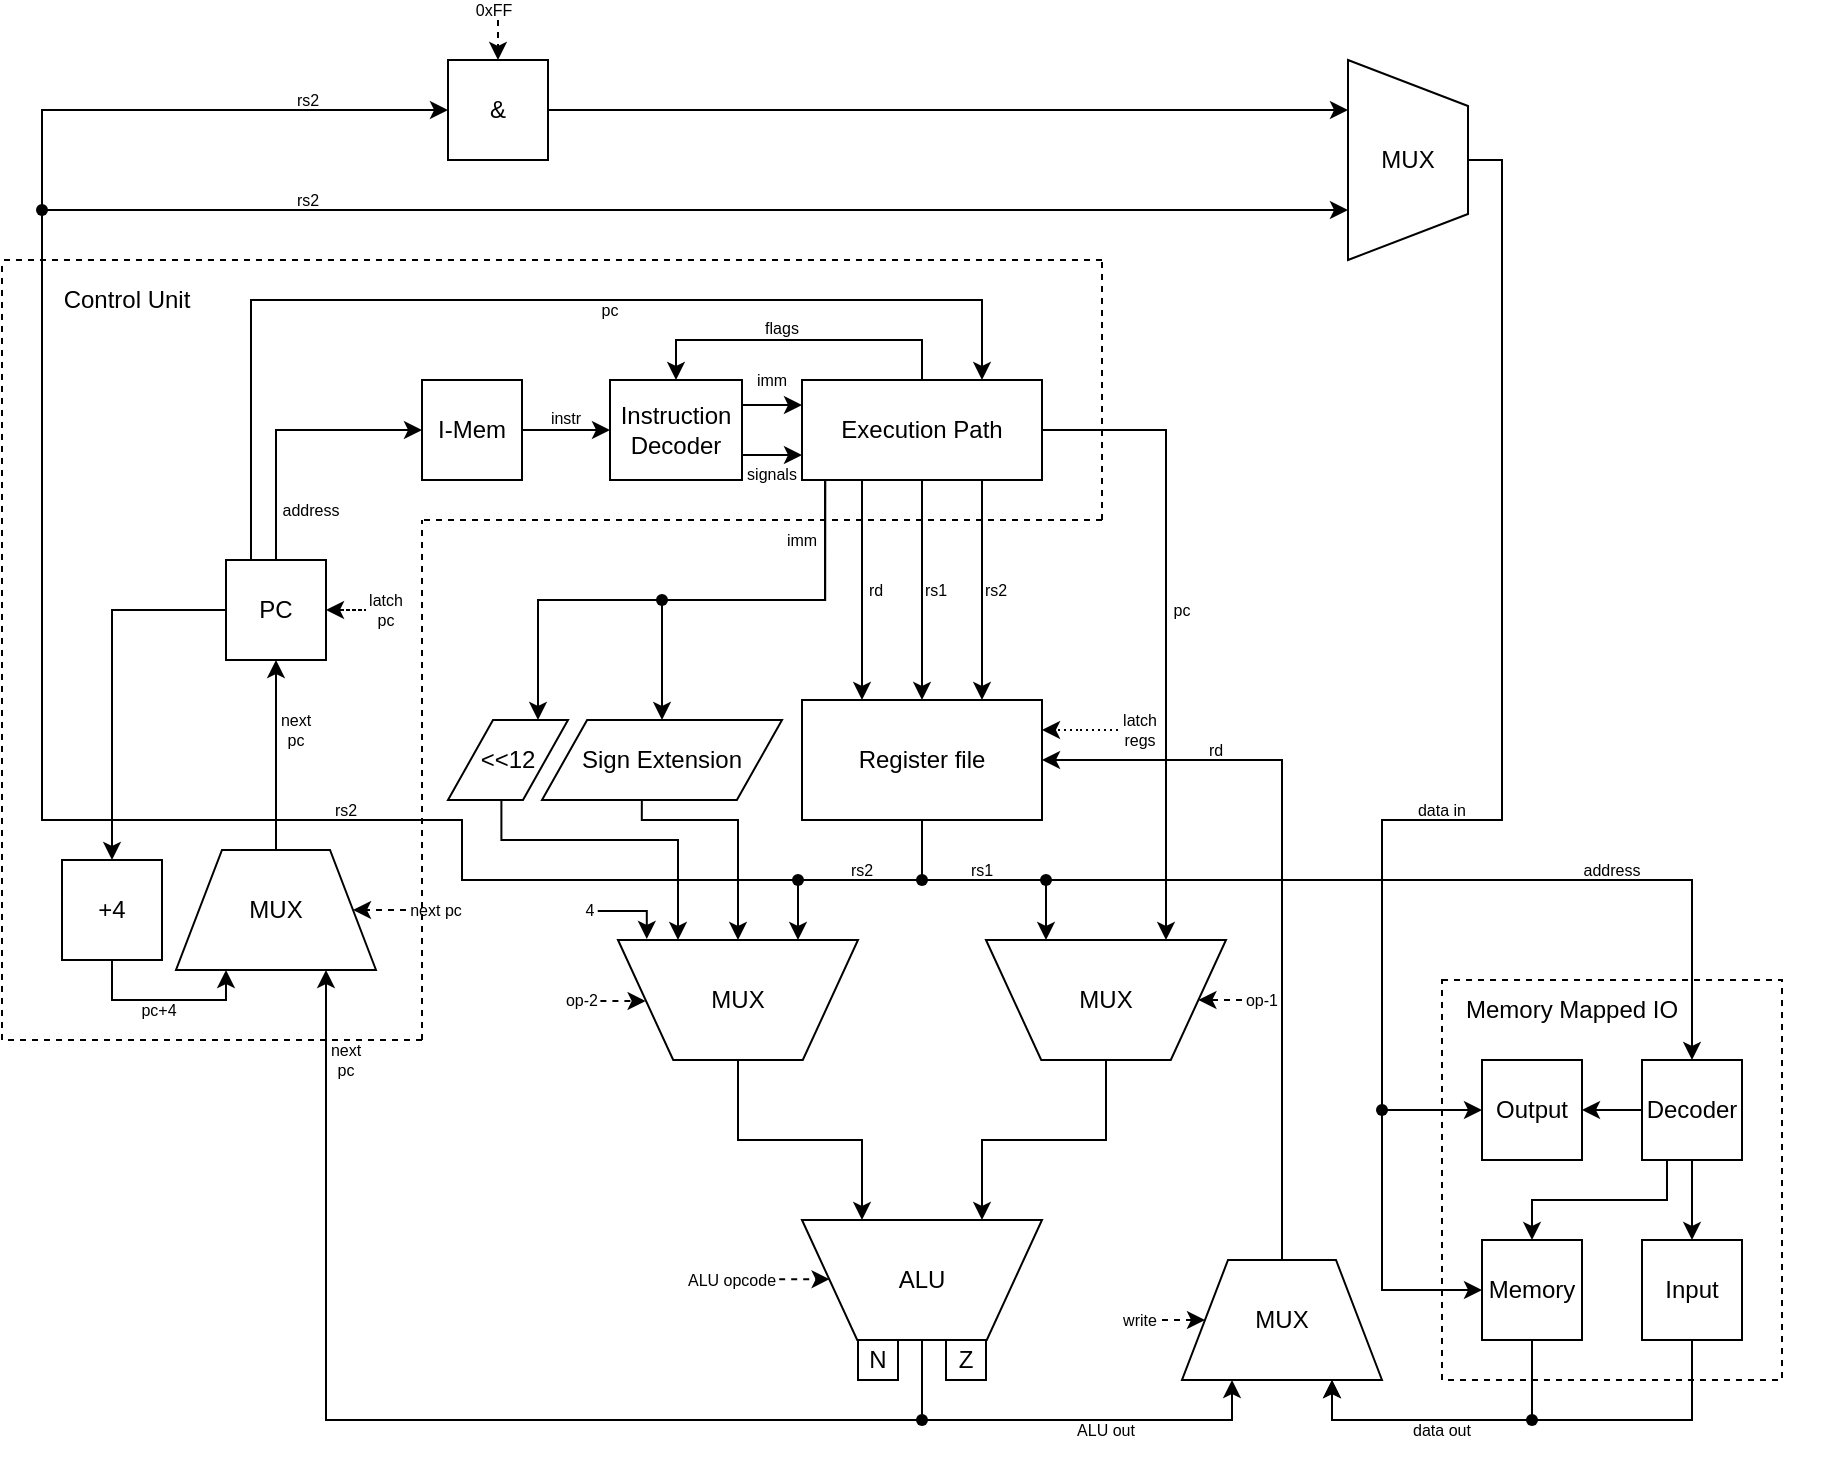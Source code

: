 <mxfile version="27.1.6">
  <diagram name="Страница — 1" id="w-xnqGOxg4vw6AwV3Poq">
    <mxGraphModel grid="1" page="1" gridSize="10" guides="1" tooltips="1" connect="1" arrows="1" fold="1" pageScale="1" pageWidth="827" pageHeight="1169" math="0" shadow="0">
      <root>
        <mxCell id="0" />
        <mxCell id="1" parent="0" />
        <mxCell id="-WTdRZWmwW-Z1wG2WvBM-6" style="edgeStyle=orthogonalEdgeStyle;rounded=0;orthogonalLoop=1;jettySize=auto;html=1;exitX=0.5;exitY=1;exitDx=0;exitDy=0;entryX=0.75;entryY=0;entryDx=0;entryDy=0;" edge="1" parent="1" source="-WTdRZWmwW-Z1wG2WvBM-1" target="-WTdRZWmwW-Z1wG2WvBM-4">
          <mxGeometry relative="1" as="geometry" />
        </mxCell>
        <mxCell id="-WTdRZWmwW-Z1wG2WvBM-50" style="edgeStyle=orthogonalEdgeStyle;rounded=0;orthogonalLoop=1;jettySize=auto;html=1;exitX=0.5;exitY=1;exitDx=0;exitDy=0;entryX=0.25;entryY=0;entryDx=0;entryDy=0;" edge="1" parent="1" source="-WTdRZWmwW-Z1wG2WvBM-1" target="-WTdRZWmwW-Z1wG2WvBM-49">
          <mxGeometry relative="1" as="geometry">
            <mxPoint x="310" y="490" as="targetPoint" />
            <Array as="points">
              <mxPoint x="570" y="700" />
              <mxPoint x="272" y="700" />
            </Array>
          </mxGeometry>
        </mxCell>
        <mxCell id="-WTdRZWmwW-Z1wG2WvBM-1" value="ALU" style="verticalLabelPosition=middle;verticalAlign=middle;html=1;shape=trapezoid;perimeter=trapezoidPerimeter;whiteSpace=wrap;size=0.23;arcSize=10;flipV=1;labelPosition=center;align=center;" vertex="1" parent="1">
          <mxGeometry x="510" y="600" width="120" height="60" as="geometry" />
        </mxCell>
        <mxCell id="-WTdRZWmwW-Z1wG2WvBM-22" style="edgeStyle=orthogonalEdgeStyle;rounded=0;orthogonalLoop=1;jettySize=auto;html=1;exitX=0.5;exitY=1;exitDx=0;exitDy=0;entryX=1;entryY=0.5;entryDx=0;entryDy=0;" edge="1" parent="1" source="-WTdRZWmwW-Z1wG2WvBM-4" target="-WTdRZWmwW-Z1wG2WvBM-21">
          <mxGeometry relative="1" as="geometry" />
        </mxCell>
        <mxCell id="-WTdRZWmwW-Z1wG2WvBM-4" value="" style="verticalLabelPosition=middle;verticalAlign=middle;html=1;shape=trapezoid;perimeter=trapezoidPerimeter;whiteSpace=wrap;size=0.23;arcSize=10;flipV=1;labelPosition=center;align=center;rotation=-180;" vertex="1" parent="1">
          <mxGeometry x="700" y="620" width="100" height="60" as="geometry" />
        </mxCell>
        <mxCell id="-WTdRZWmwW-Z1wG2WvBM-7" value="N" style="rounded=0;whiteSpace=wrap;html=1;" vertex="1" parent="1">
          <mxGeometry x="538" y="660" width="20" height="20" as="geometry" />
        </mxCell>
        <mxCell id="-WTdRZWmwW-Z1wG2WvBM-8" value="Z" style="rounded=0;whiteSpace=wrap;html=1;" vertex="1" parent="1">
          <mxGeometry x="582" y="660" width="20" height="20" as="geometry" />
        </mxCell>
        <mxCell id="-WTdRZWmwW-Z1wG2WvBM-9" value="" style="rounded=0;whiteSpace=wrap;html=1;dashed=1;" vertex="1" parent="1">
          <mxGeometry x="830" y="480" width="170" height="200" as="geometry" />
        </mxCell>
        <mxCell id="-WTdRZWmwW-Z1wG2WvBM-10" value="Memory Mapped IO" style="text;html=1;align=left;verticalAlign=middle;whiteSpace=wrap;rounded=0;" vertex="1" parent="1">
          <mxGeometry x="840" y="480" width="190" height="30" as="geometry" />
        </mxCell>
        <mxCell id="-WTdRZWmwW-Z1wG2WvBM-11" value="MUX" style="text;html=1;align=center;verticalAlign=middle;whiteSpace=wrap;rounded=0;" vertex="1" parent="1">
          <mxGeometry x="720" y="635" width="60" height="30" as="geometry" />
        </mxCell>
        <mxCell id="-WTdRZWmwW-Z1wG2WvBM-17" style="edgeStyle=orthogonalEdgeStyle;rounded=0;orthogonalLoop=1;jettySize=auto;html=1;entryX=0.25;entryY=0;entryDx=0;entryDy=0;" edge="1" parent="1" source="-WTdRZWmwW-Z1wG2WvBM-12" target="-WTdRZWmwW-Z1wG2WvBM-4">
          <mxGeometry relative="1" as="geometry">
            <Array as="points">
              <mxPoint x="875" y="700" />
              <mxPoint x="775" y="700" />
            </Array>
          </mxGeometry>
        </mxCell>
        <mxCell id="-WTdRZWmwW-Z1wG2WvBM-12" value="Memory" style="whiteSpace=wrap;html=1;aspect=fixed;" vertex="1" parent="1">
          <mxGeometry x="850" y="610" width="50" height="50" as="geometry" />
        </mxCell>
        <mxCell id="-WTdRZWmwW-Z1wG2WvBM-13" value="Output" style="whiteSpace=wrap;html=1;aspect=fixed;" vertex="1" parent="1">
          <mxGeometry x="850" y="520" width="50" height="50" as="geometry" />
        </mxCell>
        <mxCell id="-WTdRZWmwW-Z1wG2WvBM-18" style="edgeStyle=orthogonalEdgeStyle;rounded=0;orthogonalLoop=1;jettySize=auto;html=1;entryX=0.5;entryY=0;entryDx=0;entryDy=0;" edge="1" parent="1" source="-WTdRZWmwW-Z1wG2WvBM-14" target="-WTdRZWmwW-Z1wG2WvBM-15">
          <mxGeometry relative="1" as="geometry" />
        </mxCell>
        <mxCell id="-WTdRZWmwW-Z1wG2WvBM-19" style="edgeStyle=orthogonalEdgeStyle;rounded=0;orthogonalLoop=1;jettySize=auto;html=1;exitX=0;exitY=0.5;exitDx=0;exitDy=0;" edge="1" parent="1" source="-WTdRZWmwW-Z1wG2WvBM-14" target="-WTdRZWmwW-Z1wG2WvBM-13">
          <mxGeometry relative="1" as="geometry" />
        </mxCell>
        <mxCell id="-WTdRZWmwW-Z1wG2WvBM-20" style="edgeStyle=orthogonalEdgeStyle;rounded=0;orthogonalLoop=1;jettySize=auto;html=1;exitX=0.25;exitY=1;exitDx=0;exitDy=0;" edge="1" parent="1" source="-WTdRZWmwW-Z1wG2WvBM-14" target="-WTdRZWmwW-Z1wG2WvBM-12">
          <mxGeometry relative="1" as="geometry" />
        </mxCell>
        <mxCell id="-WTdRZWmwW-Z1wG2WvBM-14" value="Decoder" style="whiteSpace=wrap;html=1;aspect=fixed;" vertex="1" parent="1">
          <mxGeometry x="930" y="520" width="50" height="50" as="geometry" />
        </mxCell>
        <mxCell id="-WTdRZWmwW-Z1wG2WvBM-16" style="edgeStyle=orthogonalEdgeStyle;rounded=0;orthogonalLoop=1;jettySize=auto;html=1;entryX=0.25;entryY=0;entryDx=0;entryDy=0;exitX=0.5;exitY=1;exitDx=0;exitDy=0;" edge="1" parent="1" source="-WTdRZWmwW-Z1wG2WvBM-15" target="-WTdRZWmwW-Z1wG2WvBM-4">
          <mxGeometry relative="1" as="geometry">
            <Array as="points">
              <mxPoint x="955" y="700" />
              <mxPoint x="775" y="700" />
            </Array>
          </mxGeometry>
        </mxCell>
        <mxCell id="-WTdRZWmwW-Z1wG2WvBM-15" value="Input" style="whiteSpace=wrap;html=1;aspect=fixed;" vertex="1" parent="1">
          <mxGeometry x="930" y="610" width="50" height="50" as="geometry" />
        </mxCell>
        <mxCell id="-WTdRZWmwW-Z1wG2WvBM-27" style="edgeStyle=orthogonalEdgeStyle;rounded=0;orthogonalLoop=1;jettySize=auto;html=1;entryX=0.75;entryY=0;entryDx=0;entryDy=0;" edge="1" parent="1" source="-WTdRZWmwW-Z1wG2WvBM-21" target="-WTdRZWmwW-Z1wG2WvBM-24">
          <mxGeometry relative="1" as="geometry" />
        </mxCell>
        <mxCell id="-WTdRZWmwW-Z1wG2WvBM-28" style="edgeStyle=orthogonalEdgeStyle;rounded=0;orthogonalLoop=1;jettySize=auto;html=1;exitX=0.5;exitY=1;exitDx=0;exitDy=0;entryX=0.25;entryY=0;entryDx=0;entryDy=0;" edge="1" parent="1" source="-WTdRZWmwW-Z1wG2WvBM-21" target="-WTdRZWmwW-Z1wG2WvBM-23">
          <mxGeometry relative="1" as="geometry" />
        </mxCell>
        <mxCell id="-WTdRZWmwW-Z1wG2WvBM-47" style="edgeStyle=orthogonalEdgeStyle;rounded=0;orthogonalLoop=1;jettySize=auto;html=1;exitX=0.5;exitY=1;exitDx=0;exitDy=0;entryX=0.5;entryY=0;entryDx=0;entryDy=0;" edge="1" parent="1" source="-WTdRZWmwW-Z1wG2WvBM-21" target="-WTdRZWmwW-Z1wG2WvBM-14">
          <mxGeometry relative="1" as="geometry">
            <Array as="points">
              <mxPoint x="570" y="430" />
              <mxPoint x="955" y="430" />
            </Array>
          </mxGeometry>
        </mxCell>
        <mxCell id="BLbvSoFg7Nqtmbzif43e-7" style="edgeStyle=orthogonalEdgeStyle;rounded=0;orthogonalLoop=1;jettySize=auto;html=1;entryX=0.25;entryY=0;entryDx=0;entryDy=0;exitX=0.5;exitY=1;exitDx=0;exitDy=0;" edge="1" parent="1" source="-WTdRZWmwW-Z1wG2WvBM-21" target="BLbvSoFg7Nqtmbzif43e-6">
          <mxGeometry relative="1" as="geometry">
            <Array as="points">
              <mxPoint x="570" y="430" />
              <mxPoint x="340" y="430" />
              <mxPoint x="340" y="400" />
              <mxPoint x="130" y="400" />
              <mxPoint x="130" y="95" />
            </Array>
          </mxGeometry>
        </mxCell>
        <mxCell id="BLbvSoFg7Nqtmbzif43e-8" style="edgeStyle=orthogonalEdgeStyle;rounded=0;orthogonalLoop=1;jettySize=auto;html=1;exitX=0.5;exitY=1;exitDx=0;exitDy=0;entryX=0;entryY=0.5;entryDx=0;entryDy=0;" edge="1" parent="1" source="-WTdRZWmwW-Z1wG2WvBM-21" target="BLbvSoFg7Nqtmbzif43e-13">
          <mxGeometry relative="1" as="geometry">
            <Array as="points">
              <mxPoint x="570" y="430" />
              <mxPoint x="340" y="430" />
              <mxPoint x="340" y="400" />
              <mxPoint x="130" y="400" />
              <mxPoint x="130" y="45" />
            </Array>
          </mxGeometry>
        </mxCell>
        <mxCell id="-WTdRZWmwW-Z1wG2WvBM-21" value="Register file" style="rounded=0;whiteSpace=wrap;html=1;" vertex="1" parent="1">
          <mxGeometry x="510" y="340" width="120" height="60" as="geometry" />
        </mxCell>
        <mxCell id="-WTdRZWmwW-Z1wG2WvBM-26" style="edgeStyle=orthogonalEdgeStyle;rounded=0;orthogonalLoop=1;jettySize=auto;html=1;exitX=0.5;exitY=1;exitDx=0;exitDy=0;entryX=0.75;entryY=0;entryDx=0;entryDy=0;" edge="1" parent="1" source="-WTdRZWmwW-Z1wG2WvBM-23" target="-WTdRZWmwW-Z1wG2WvBM-1">
          <mxGeometry relative="1" as="geometry" />
        </mxCell>
        <mxCell id="-WTdRZWmwW-Z1wG2WvBM-23" value="MUX" style="verticalLabelPosition=middle;verticalAlign=middle;html=1;shape=trapezoid;perimeter=trapezoidPerimeter;whiteSpace=wrap;size=0.23;arcSize=10;flipV=1;labelPosition=center;align=center;" vertex="1" parent="1">
          <mxGeometry x="602" y="460" width="120" height="60" as="geometry" />
        </mxCell>
        <mxCell id="-WTdRZWmwW-Z1wG2WvBM-25" style="edgeStyle=orthogonalEdgeStyle;rounded=0;orthogonalLoop=1;jettySize=auto;html=1;exitX=0.5;exitY=1;exitDx=0;exitDy=0;entryX=0.25;entryY=0;entryDx=0;entryDy=0;" edge="1" parent="1" source="-WTdRZWmwW-Z1wG2WvBM-24" target="-WTdRZWmwW-Z1wG2WvBM-1">
          <mxGeometry relative="1" as="geometry" />
        </mxCell>
        <mxCell id="-WTdRZWmwW-Z1wG2WvBM-24" value="MUX" style="verticalLabelPosition=middle;verticalAlign=middle;html=1;shape=trapezoid;perimeter=trapezoidPerimeter;whiteSpace=wrap;size=0.23;arcSize=10;flipV=1;labelPosition=center;align=center;" vertex="1" parent="1">
          <mxGeometry x="418" y="460" width="120" height="60" as="geometry" />
        </mxCell>
        <mxCell id="-WTdRZWmwW-Z1wG2WvBM-30" style="edgeStyle=orthogonalEdgeStyle;rounded=0;orthogonalLoop=1;jettySize=auto;html=1;entryX=0;entryY=0.5;entryDx=0;entryDy=0;dashed=1;exitX=0.972;exitY=0.488;exitDx=0;exitDy=0;exitPerimeter=0;" edge="1" parent="1" source="-WTdRZWmwW-Z1wG2WvBM-29" target="-WTdRZWmwW-Z1wG2WvBM-1">
          <mxGeometry relative="1" as="geometry" />
        </mxCell>
        <mxCell id="-WTdRZWmwW-Z1wG2WvBM-29" value="ALU opcode" style="text;html=1;align=center;verticalAlign=middle;whiteSpace=wrap;rounded=0;fontSize=8;" vertex="1" parent="1">
          <mxGeometry x="450" y="615" width="50" height="30" as="geometry" />
        </mxCell>
        <mxCell id="-WTdRZWmwW-Z1wG2WvBM-31" value="rs2" style="text;html=1;align=center;verticalAlign=middle;whiteSpace=wrap;rounded=0;fontSize=8;" vertex="1" parent="1">
          <mxGeometry x="510" y="410" width="60" height="30" as="geometry" />
        </mxCell>
        <mxCell id="-WTdRZWmwW-Z1wG2WvBM-32" value="rs1" style="text;html=1;align=center;verticalAlign=middle;whiteSpace=wrap;rounded=0;fontSize=8;" vertex="1" parent="1">
          <mxGeometry x="570" y="410" width="60" height="30" as="geometry" />
        </mxCell>
        <mxCell id="-WTdRZWmwW-Z1wG2WvBM-35" style="edgeStyle=orthogonalEdgeStyle;rounded=0;orthogonalLoop=1;jettySize=auto;html=1;entryX=0.5;entryY=0;entryDx=0;entryDy=0;exitX=0.416;exitY=1.006;exitDx=0;exitDy=0;exitPerimeter=0;" edge="1" parent="1" source="-WTdRZWmwW-Z1wG2WvBM-34" target="-WTdRZWmwW-Z1wG2WvBM-24">
          <mxGeometry relative="1" as="geometry">
            <Array as="points">
              <mxPoint x="430" y="400" />
              <mxPoint x="478" y="400" />
            </Array>
          </mxGeometry>
        </mxCell>
        <mxCell id="-WTdRZWmwW-Z1wG2WvBM-34" value="&lt;p&gt;Sign Extension&lt;/p&gt;" style="shape=parallelogram;html=1;strokeWidth=1;perimeter=parallelogramPerimeter;whiteSpace=wrap;rounded=1;arcSize=0;size=0.188;spacing=2;labelBackgroundColor=none;" vertex="1" parent="1">
          <mxGeometry x="380" y="350" width="120" height="40" as="geometry" />
        </mxCell>
        <mxCell id="-WTdRZWmwW-Z1wG2WvBM-43" value="op-2" style="text;html=1;align=center;verticalAlign=middle;whiteSpace=wrap;rounded=0;fontSize=8;" vertex="1" parent="1">
          <mxGeometry x="390" y="475" width="20" height="30" as="geometry" />
        </mxCell>
        <mxCell id="-WTdRZWmwW-Z1wG2WvBM-44" style="edgeStyle=orthogonalEdgeStyle;rounded=0;orthogonalLoop=1;jettySize=auto;html=1;entryX=0;entryY=0.5;entryDx=0;entryDy=0;dashed=1;exitX=0.96;exitY=0.516;exitDx=0;exitDy=0;exitPerimeter=0;" edge="1" parent="1" source="-WTdRZWmwW-Z1wG2WvBM-43" target="-WTdRZWmwW-Z1wG2WvBM-24">
          <mxGeometry relative="1" as="geometry">
            <mxPoint x="434" y="490" as="targetPoint" />
          </mxGeometry>
        </mxCell>
        <mxCell id="-WTdRZWmwW-Z1wG2WvBM-56" style="edgeStyle=orthogonalEdgeStyle;rounded=0;orthogonalLoop=1;jettySize=auto;html=1;exitX=0.5;exitY=1;exitDx=0;exitDy=0;entryX=0.5;entryY=1;entryDx=0;entryDy=0;" edge="1" parent="1" source="-WTdRZWmwW-Z1wG2WvBM-49" target="-WTdRZWmwW-Z1wG2WvBM-51">
          <mxGeometry relative="1" as="geometry" />
        </mxCell>
        <mxCell id="-WTdRZWmwW-Z1wG2WvBM-49" value="" style="verticalLabelPosition=middle;verticalAlign=middle;html=1;shape=trapezoid;perimeter=trapezoidPerimeter;whiteSpace=wrap;size=0.23;arcSize=10;flipV=1;labelPosition=center;align=center;rotation=-180;" vertex="1" parent="1">
          <mxGeometry x="197" y="415" width="100" height="60" as="geometry" />
        </mxCell>
        <mxCell id="-WTdRZWmwW-Z1wG2WvBM-48" value="MUX" style="text;html=1;align=center;verticalAlign=middle;whiteSpace=wrap;rounded=0;" vertex="1" parent="1">
          <mxGeometry x="217" y="430" width="60" height="30" as="geometry" />
        </mxCell>
        <mxCell id="-WTdRZWmwW-Z1wG2WvBM-61" style="edgeStyle=orthogonalEdgeStyle;rounded=0;orthogonalLoop=1;jettySize=auto;html=1;exitX=0.5;exitY=0;exitDx=0;exitDy=0;entryX=0;entryY=0.5;entryDx=0;entryDy=0;" edge="1" parent="1" source="-WTdRZWmwW-Z1wG2WvBM-51" target="-WTdRZWmwW-Z1wG2WvBM-57">
          <mxGeometry relative="1" as="geometry" />
        </mxCell>
        <mxCell id="BLbvSoFg7Nqtmbzif43e-25" style="edgeStyle=orthogonalEdgeStyle;rounded=0;orthogonalLoop=1;jettySize=auto;html=1;exitX=0.25;exitY=0;exitDx=0;exitDy=0;entryX=0.75;entryY=0;entryDx=0;entryDy=0;" edge="1" parent="1" source="-WTdRZWmwW-Z1wG2WvBM-51" target="-WTdRZWmwW-Z1wG2WvBM-64">
          <mxGeometry relative="1" as="geometry">
            <Array as="points">
              <mxPoint x="235" y="140" />
              <mxPoint x="600" y="140" />
            </Array>
          </mxGeometry>
        </mxCell>
        <mxCell id="BLbvSoFg7Nqtmbzif43e-48" style="edgeStyle=orthogonalEdgeStyle;rounded=0;orthogonalLoop=1;jettySize=auto;html=1;entryX=0.5;entryY=0;entryDx=0;entryDy=0;" edge="1" parent="1" source="-WTdRZWmwW-Z1wG2WvBM-51" target="BLbvSoFg7Nqtmbzif43e-46">
          <mxGeometry relative="1" as="geometry" />
        </mxCell>
        <mxCell id="-WTdRZWmwW-Z1wG2WvBM-51" value="PC" style="whiteSpace=wrap;html=1;aspect=fixed;" vertex="1" parent="1">
          <mxGeometry x="222" y="270" width="50" height="50" as="geometry" />
        </mxCell>
        <mxCell id="-WTdRZWmwW-Z1wG2WvBM-63" style="edgeStyle=orthogonalEdgeStyle;rounded=0;orthogonalLoop=1;jettySize=auto;html=1;entryX=0;entryY=0.5;entryDx=0;entryDy=0;" edge="1" parent="1" source="-WTdRZWmwW-Z1wG2WvBM-57" target="-WTdRZWmwW-Z1wG2WvBM-62">
          <mxGeometry relative="1" as="geometry" />
        </mxCell>
        <mxCell id="-WTdRZWmwW-Z1wG2WvBM-57" value="I-Mem" style="whiteSpace=wrap;html=1;aspect=fixed;" vertex="1" parent="1">
          <mxGeometry x="320" y="180" width="50" height="50" as="geometry" />
        </mxCell>
        <mxCell id="BLbvSoFg7Nqtmbzif43e-35" style="edgeStyle=orthogonalEdgeStyle;rounded=0;orthogonalLoop=1;jettySize=auto;html=1;entryX=0;entryY=0.25;entryDx=0;entryDy=0;exitX=1;exitY=0.25;exitDx=0;exitDy=0;" edge="1" parent="1" source="-WTdRZWmwW-Z1wG2WvBM-62" target="-WTdRZWmwW-Z1wG2WvBM-64">
          <mxGeometry relative="1" as="geometry" />
        </mxCell>
        <mxCell id="BLbvSoFg7Nqtmbzif43e-36" style="edgeStyle=orthogonalEdgeStyle;rounded=0;orthogonalLoop=1;jettySize=auto;html=1;entryX=0;entryY=0.75;entryDx=0;entryDy=0;exitX=1;exitY=0.75;exitDx=0;exitDy=0;" edge="1" parent="1" source="-WTdRZWmwW-Z1wG2WvBM-62" target="-WTdRZWmwW-Z1wG2WvBM-64">
          <mxGeometry relative="1" as="geometry" />
        </mxCell>
        <mxCell id="-WTdRZWmwW-Z1wG2WvBM-62" value="Instruction&lt;div&gt;Decoder&lt;/div&gt;" style="rounded=0;whiteSpace=wrap;html=1;" vertex="1" parent="1">
          <mxGeometry x="414" y="180" width="66" height="50" as="geometry" />
        </mxCell>
        <mxCell id="-WTdRZWmwW-Z1wG2WvBM-65" style="edgeStyle=orthogonalEdgeStyle;rounded=0;orthogonalLoop=1;jettySize=auto;html=1;entryX=0.75;entryY=0;entryDx=0;entryDy=0;exitX=0.75;exitY=1;exitDx=0;exitDy=0;" edge="1" parent="1" source="-WTdRZWmwW-Z1wG2WvBM-64" target="-WTdRZWmwW-Z1wG2WvBM-21">
          <mxGeometry relative="1" as="geometry" />
        </mxCell>
        <mxCell id="-WTdRZWmwW-Z1wG2WvBM-66" style="edgeStyle=orthogonalEdgeStyle;rounded=0;orthogonalLoop=1;jettySize=auto;html=1;entryX=0.5;entryY=0;entryDx=0;entryDy=0;" edge="1" parent="1" source="-WTdRZWmwW-Z1wG2WvBM-64" target="-WTdRZWmwW-Z1wG2WvBM-21">
          <mxGeometry relative="1" as="geometry" />
        </mxCell>
        <mxCell id="-WTdRZWmwW-Z1wG2WvBM-67" style="edgeStyle=orthogonalEdgeStyle;rounded=0;orthogonalLoop=1;jettySize=auto;html=1;entryX=0.25;entryY=0;entryDx=0;entryDy=0;exitX=0.25;exitY=1;exitDx=0;exitDy=0;" edge="1" parent="1" source="-WTdRZWmwW-Z1wG2WvBM-64" target="-WTdRZWmwW-Z1wG2WvBM-21">
          <mxGeometry relative="1" as="geometry" />
        </mxCell>
        <mxCell id="-WTdRZWmwW-Z1wG2WvBM-69" style="edgeStyle=orthogonalEdgeStyle;rounded=0;orthogonalLoop=1;jettySize=auto;html=1;exitX=1;exitY=0.5;exitDx=0;exitDy=0;entryX=0.75;entryY=0;entryDx=0;entryDy=0;" edge="1" parent="1" source="-WTdRZWmwW-Z1wG2WvBM-64" target="-WTdRZWmwW-Z1wG2WvBM-23">
          <mxGeometry relative="1" as="geometry" />
        </mxCell>
        <mxCell id="-WTdRZWmwW-Z1wG2WvBM-72" style="edgeStyle=orthogonalEdgeStyle;rounded=0;orthogonalLoop=1;jettySize=auto;html=1;entryX=0.5;entryY=0;entryDx=0;entryDy=0;exitX=0.096;exitY=1.006;exitDx=0;exitDy=0;exitPerimeter=0;" edge="1" parent="1" source="-WTdRZWmwW-Z1wG2WvBM-64" target="-WTdRZWmwW-Z1wG2WvBM-34">
          <mxGeometry relative="1" as="geometry" />
        </mxCell>
        <mxCell id="BLbvSoFg7Nqtmbzif43e-2" style="edgeStyle=orthogonalEdgeStyle;rounded=0;orthogonalLoop=1;jettySize=auto;html=1;entryX=0.75;entryY=0;entryDx=0;entryDy=0;exitX=0.097;exitY=0.998;exitDx=0;exitDy=0;exitPerimeter=0;" edge="1" parent="1" source="-WTdRZWmwW-Z1wG2WvBM-64" target="BLbvSoFg7Nqtmbzif43e-1">
          <mxGeometry relative="1" as="geometry">
            <Array as="points">
              <mxPoint x="522" y="290" />
              <mxPoint x="378" y="290" />
            </Array>
          </mxGeometry>
        </mxCell>
        <mxCell id="BLbvSoFg7Nqtmbzif43e-19" style="edgeStyle=orthogonalEdgeStyle;rounded=0;orthogonalLoop=1;jettySize=auto;html=1;entryX=0.5;entryY=0;entryDx=0;entryDy=0;exitX=0.5;exitY=0;exitDx=0;exitDy=0;" edge="1" parent="1" source="-WTdRZWmwW-Z1wG2WvBM-64" target="-WTdRZWmwW-Z1wG2WvBM-62">
          <mxGeometry relative="1" as="geometry" />
        </mxCell>
        <mxCell id="-WTdRZWmwW-Z1wG2WvBM-64" value="Execution Path" style="rounded=0;whiteSpace=wrap;html=1;" vertex="1" parent="1">
          <mxGeometry x="510" y="180" width="120" height="50" as="geometry" />
        </mxCell>
        <mxCell id="-WTdRZWmwW-Z1wG2WvBM-71" style="edgeStyle=orthogonalEdgeStyle;rounded=0;orthogonalLoop=1;jettySize=auto;html=1;entryX=1;entryY=0.5;entryDx=0;entryDy=0;dashed=1;exitX=0;exitY=0.5;exitDx=0;exitDy=0;" edge="1" parent="1" source="-WTdRZWmwW-Z1wG2WvBM-70" target="-WTdRZWmwW-Z1wG2WvBM-23">
          <mxGeometry relative="1" as="geometry" />
        </mxCell>
        <mxCell id="-WTdRZWmwW-Z1wG2WvBM-70" value="op-1" style="text;html=1;align=center;verticalAlign=middle;whiteSpace=wrap;rounded=0;fontSize=8;" vertex="1" parent="1">
          <mxGeometry x="730" y="475" width="20" height="30" as="geometry" />
        </mxCell>
        <mxCell id="BLbvSoFg7Nqtmbzif43e-4" style="edgeStyle=orthogonalEdgeStyle;rounded=0;orthogonalLoop=1;jettySize=auto;html=1;entryX=0.25;entryY=0;entryDx=0;entryDy=0;exitX=0.445;exitY=1.004;exitDx=0;exitDy=0;exitPerimeter=0;" edge="1" parent="1" source="BLbvSoFg7Nqtmbzif43e-1" target="-WTdRZWmwW-Z1wG2WvBM-24">
          <mxGeometry relative="1" as="geometry">
            <Array as="points">
              <mxPoint x="360" y="410" />
              <mxPoint x="448" y="410" />
            </Array>
          </mxGeometry>
        </mxCell>
        <mxCell id="BLbvSoFg7Nqtmbzif43e-1" value="&lt;p&gt;&amp;lt;&amp;lt;12&lt;/p&gt;" style="shape=parallelogram;html=1;strokeWidth=1;perimeter=parallelogramPerimeter;whiteSpace=wrap;rounded=1;arcSize=0;size=0.375;spacing=2;labelBackgroundColor=none;" vertex="1" parent="1">
          <mxGeometry x="333" y="350" width="60" height="40" as="geometry" />
        </mxCell>
        <mxCell id="BLbvSoFg7Nqtmbzif43e-18" style="edgeStyle=orthogonalEdgeStyle;rounded=0;orthogonalLoop=1;jettySize=auto;html=1;entryX=0;entryY=0.5;entryDx=0;entryDy=0;exitX=0.5;exitY=1;exitDx=0;exitDy=0;" edge="1" parent="1" source="BLbvSoFg7Nqtmbzif43e-6" target="-WTdRZWmwW-Z1wG2WvBM-13">
          <mxGeometry relative="1" as="geometry">
            <Array as="points">
              <mxPoint x="860" y="70" />
              <mxPoint x="860" y="400" />
              <mxPoint x="800" y="400" />
              <mxPoint x="800" y="545" />
            </Array>
          </mxGeometry>
        </mxCell>
        <mxCell id="BLbvSoFg7Nqtmbzif43e-6" value="" style="verticalLabelPosition=middle;verticalAlign=middle;html=1;shape=trapezoid;perimeter=trapezoidPerimeter;whiteSpace=wrap;size=0.23;arcSize=10;flipV=1;labelPosition=center;align=center;rotation=-90;" vertex="1" parent="1">
          <mxGeometry x="763" y="40" width="100" height="60" as="geometry" />
        </mxCell>
        <mxCell id="cjDSWWTYHnR3m_Mfqw-F-1" style="edgeStyle=orthogonalEdgeStyle;rounded=0;orthogonalLoop=1;jettySize=auto;html=1;exitX=1;exitY=0.5;exitDx=0;exitDy=0;entryX=0;entryY=0.5;entryDx=0;entryDy=0;" edge="1" parent="1" source="BLbvSoFg7Nqtmbzif43e-9" target="-WTdRZWmwW-Z1wG2WvBM-12">
          <mxGeometry relative="1" as="geometry">
            <Array as="points">
              <mxPoint x="860" y="70" />
              <mxPoint x="860" y="400" />
              <mxPoint x="800" y="400" />
              <mxPoint x="800" y="635" />
            </Array>
          </mxGeometry>
        </mxCell>
        <mxCell id="BLbvSoFg7Nqtmbzif43e-9" value="MUX" style="text;html=1;align=center;verticalAlign=middle;whiteSpace=wrap;rounded=0;" vertex="1" parent="1">
          <mxGeometry x="783" y="55" width="60" height="30" as="geometry" />
        </mxCell>
        <mxCell id="BLbvSoFg7Nqtmbzif43e-10" value="rs2" style="text;html=1;align=center;verticalAlign=middle;whiteSpace=wrap;rounded=0;fontSize=8;" vertex="1" parent="1">
          <mxGeometry x="252" y="380" width="60" height="30" as="geometry" />
        </mxCell>
        <mxCell id="BLbvSoFg7Nqtmbzif43e-11" value="rs2" style="text;html=1;align=center;verticalAlign=middle;whiteSpace=wrap;rounded=0;fontSize=8;" vertex="1" parent="1">
          <mxGeometry x="233" y="75" width="60" height="30" as="geometry" />
        </mxCell>
        <mxCell id="BLbvSoFg7Nqtmbzif43e-12" value="rs2" style="text;html=1;align=center;verticalAlign=middle;whiteSpace=wrap;rounded=0;fontSize=8;" vertex="1" parent="1">
          <mxGeometry x="233" y="25" width="60" height="30" as="geometry" />
        </mxCell>
        <mxCell id="BLbvSoFg7Nqtmbzif43e-14" style="edgeStyle=orthogonalEdgeStyle;rounded=0;orthogonalLoop=1;jettySize=auto;html=1;entryX=0.75;entryY=0;entryDx=0;entryDy=0;" edge="1" parent="1" source="BLbvSoFg7Nqtmbzif43e-13" target="BLbvSoFg7Nqtmbzif43e-6">
          <mxGeometry relative="1" as="geometry" />
        </mxCell>
        <mxCell id="BLbvSoFg7Nqtmbzif43e-13" value="&amp;amp;" style="whiteSpace=wrap;html=1;aspect=fixed;" vertex="1" parent="1">
          <mxGeometry x="333" y="20" width="50" height="50" as="geometry" />
        </mxCell>
        <mxCell id="BLbvSoFg7Nqtmbzif43e-15" value="0xFF" style="text;html=1;align=center;verticalAlign=middle;whiteSpace=wrap;rounded=0;fontSize=8;" vertex="1" parent="1">
          <mxGeometry x="342" y="-10" width="28" height="10" as="geometry" />
        </mxCell>
        <mxCell id="BLbvSoFg7Nqtmbzif43e-16" style="edgeStyle=orthogonalEdgeStyle;rounded=0;orthogonalLoop=1;jettySize=auto;html=1;entryX=0.5;entryY=0;entryDx=0;entryDy=0;dashed=1;exitX=0.5;exitY=1;exitDx=0;exitDy=0;" edge="1" parent="1" target="BLbvSoFg7Nqtmbzif43e-13">
          <mxGeometry relative="1" as="geometry">
            <mxPoint x="391" y="-15" as="targetPoint" />
            <mxPoint x="358" as="sourcePoint" />
          </mxGeometry>
        </mxCell>
        <mxCell id="BLbvSoFg7Nqtmbzif43e-20" value="flags" style="text;html=1;align=center;verticalAlign=middle;whiteSpace=wrap;rounded=0;fontSize=8;" vertex="1" parent="1">
          <mxGeometry x="470" y="139" width="60" height="30" as="geometry" />
        </mxCell>
        <mxCell id="BLbvSoFg7Nqtmbzif43e-21" value="next pc" style="text;html=1;align=center;verticalAlign=middle;whiteSpace=wrap;rounded=0;fontSize=8;fontColor=light-dark(#000000,#FFFFFF);" vertex="1" parent="1">
          <mxGeometry x="247" y="340" width="20" height="30" as="geometry" />
        </mxCell>
        <mxCell id="BLbvSoFg7Nqtmbzif43e-22" value="data in" style="text;html=1;align=center;verticalAlign=middle;whiteSpace=wrap;rounded=0;fontSize=8;" vertex="1" parent="1">
          <mxGeometry x="800" y="380" width="60" height="30" as="geometry" />
        </mxCell>
        <mxCell id="BLbvSoFg7Nqtmbzif43e-23" value="address" style="text;html=1;align=center;verticalAlign=middle;whiteSpace=wrap;rounded=0;fontSize=8;fontColor=light-dark(#000000,#FFFFFF);" vertex="1" parent="1">
          <mxGeometry x="252" y="230" width="25" height="30" as="geometry" />
        </mxCell>
        <mxCell id="BLbvSoFg7Nqtmbzif43e-24" value="instr" style="text;html=1;align=center;verticalAlign=middle;whiteSpace=wrap;rounded=0;fontSize=8;fontColor=light-dark(#000000,#FFFFFF);" vertex="1" parent="1">
          <mxGeometry x="372" y="184" width="40" height="30" as="geometry" />
        </mxCell>
        <mxCell id="BLbvSoFg7Nqtmbzif43e-27" value="4" style="text;html=1;align=center;verticalAlign=middle;whiteSpace=wrap;rounded=0;fontSize=8;" vertex="1" parent="1">
          <mxGeometry x="400" y="430" width="8.2" height="30" as="geometry" />
        </mxCell>
        <mxCell id="BLbvSoFg7Nqtmbzif43e-28" style="edgeStyle=orthogonalEdgeStyle;rounded=0;orthogonalLoop=1;jettySize=auto;html=1;entryX=0.12;entryY=1.009;entryDx=0;entryDy=0;exitX=0.96;exitY=0.516;exitDx=0;exitDy=0;exitPerimeter=0;entryPerimeter=0;" edge="1" parent="1" source="BLbvSoFg7Nqtmbzif43e-27" target="-WTdRZWmwW-Z1wG2WvBM-24">
          <mxGeometry relative="1" as="geometry">
            <mxPoint x="410.2" y="445" as="targetPoint" />
            <Array as="points">
              <mxPoint x="408" y="446" />
              <mxPoint x="432" y="445" />
            </Array>
          </mxGeometry>
        </mxCell>
        <mxCell id="BLbvSoFg7Nqtmbzif43e-29" value="pc" style="text;html=1;align=center;verticalAlign=middle;whiteSpace=wrap;rounded=0;fontSize=8;fontColor=light-dark(#000000,#FFFFFF);" vertex="1" parent="1">
          <mxGeometry x="690" y="280" width="20" height="30" as="geometry" />
        </mxCell>
        <mxCell id="BLbvSoFg7Nqtmbzif43e-30" value="pc" style="text;html=1;align=center;verticalAlign=middle;whiteSpace=wrap;rounded=0;fontSize=8;fontColor=light-dark(#000000,#FFFFFF);" vertex="1" parent="1">
          <mxGeometry x="404" y="135" width="20" height="20" as="geometry" />
        </mxCell>
        <mxCell id="BLbvSoFg7Nqtmbzif43e-31" value="rs1" style="text;html=1;align=center;verticalAlign=middle;whiteSpace=wrap;rounded=0;fontSize=8;" vertex="1" parent="1">
          <mxGeometry x="572" y="270" width="10" height="30" as="geometry" />
        </mxCell>
        <mxCell id="BLbvSoFg7Nqtmbzif43e-32" value="rs2" style="text;html=1;align=center;verticalAlign=middle;whiteSpace=wrap;rounded=0;fontSize=8;" vertex="1" parent="1">
          <mxGeometry x="602" y="270" width="10" height="30" as="geometry" />
        </mxCell>
        <mxCell id="BLbvSoFg7Nqtmbzif43e-33" value="rd" style="text;html=1;align=center;verticalAlign=middle;whiteSpace=wrap;rounded=0;fontSize=8;" vertex="1" parent="1">
          <mxGeometry x="542" y="270" width="10" height="30" as="geometry" />
        </mxCell>
        <mxCell id="BLbvSoFg7Nqtmbzif43e-34" value="imm" style="text;html=1;align=center;verticalAlign=middle;whiteSpace=wrap;rounded=0;fontSize=8;" vertex="1" parent="1">
          <mxGeometry x="500" y="250" width="20" height="20" as="geometry" />
        </mxCell>
        <mxCell id="BLbvSoFg7Nqtmbzif43e-40" value="signals" style="text;html=1;align=center;verticalAlign=middle;whiteSpace=wrap;rounded=0;fontSize=8;" vertex="1" parent="1">
          <mxGeometry x="480" y="214" width="30" height="26" as="geometry" />
        </mxCell>
        <mxCell id="BLbvSoFg7Nqtmbzif43e-41" value="imm" style="text;html=1;align=center;verticalAlign=middle;whiteSpace=wrap;rounded=0;fontSize=8;" vertex="1" parent="1">
          <mxGeometry x="480" y="170" width="30" height="20" as="geometry" />
        </mxCell>
        <mxCell id="BLbvSoFg7Nqtmbzif43e-44" value="rd" style="text;html=1;align=center;verticalAlign=middle;whiteSpace=wrap;rounded=0;fontSize=8;" vertex="1" parent="1">
          <mxGeometry x="712" y="350" width="10" height="30" as="geometry" />
        </mxCell>
        <mxCell id="BLbvSoFg7Nqtmbzif43e-47" style="edgeStyle=orthogonalEdgeStyle;rounded=0;orthogonalLoop=1;jettySize=auto;html=1;entryX=0.75;entryY=0;entryDx=0;entryDy=0;exitX=0.5;exitY=1;exitDx=0;exitDy=0;" edge="1" parent="1" source="BLbvSoFg7Nqtmbzif43e-46" target="-WTdRZWmwW-Z1wG2WvBM-49">
          <mxGeometry relative="1" as="geometry" />
        </mxCell>
        <mxCell id="BLbvSoFg7Nqtmbzif43e-46" value="+4" style="whiteSpace=wrap;html=1;aspect=fixed;" vertex="1" parent="1">
          <mxGeometry x="140" y="420" width="50" height="50" as="geometry" />
        </mxCell>
        <mxCell id="cjDSWWTYHnR3m_Mfqw-F-3" value="" style="shape=waypoint;sketch=0;fillStyle=solid;size=6;pointerEvents=1;points=[];fillColor=none;resizable=0;rotatable=0;perimeter=centerPerimeter;snapToPoint=1;" vertex="1" parent="1">
          <mxGeometry x="560" y="690" width="20" height="20" as="geometry" />
        </mxCell>
        <mxCell id="cjDSWWTYHnR3m_Mfqw-F-4" value="" style="shape=waypoint;sketch=0;fillStyle=solid;size=6;pointerEvents=1;points=[];fillColor=none;resizable=0;rotatable=0;perimeter=centerPerimeter;snapToPoint=1;" vertex="1" parent="1">
          <mxGeometry x="790" y="535" width="20" height="20" as="geometry" />
        </mxCell>
        <mxCell id="cjDSWWTYHnR3m_Mfqw-F-5" value="" style="shape=waypoint;sketch=0;fillStyle=solid;size=6;pointerEvents=1;points=[];fillColor=none;resizable=0;rotatable=0;perimeter=centerPerimeter;snapToPoint=1;" vertex="1" parent="1">
          <mxGeometry x="865" y="690" width="20" height="20" as="geometry" />
        </mxCell>
        <mxCell id="cjDSWWTYHnR3m_Mfqw-F-6" value="" style="shape=waypoint;sketch=0;fillStyle=solid;size=6;pointerEvents=1;points=[];fillColor=none;resizable=0;rotatable=0;perimeter=centerPerimeter;snapToPoint=1;" vertex="1" parent="1">
          <mxGeometry x="622" y="420" width="20" height="20" as="geometry" />
        </mxCell>
        <mxCell id="cjDSWWTYHnR3m_Mfqw-F-8" value="" style="shape=waypoint;sketch=0;fillStyle=solid;size=6;pointerEvents=1;points=[];fillColor=none;resizable=0;rotatable=0;perimeter=centerPerimeter;snapToPoint=1;" vertex="1" parent="1">
          <mxGeometry x="560" y="420" width="20" height="20" as="geometry" />
        </mxCell>
        <mxCell id="cjDSWWTYHnR3m_Mfqw-F-9" value="" style="shape=waypoint;sketch=0;fillStyle=solid;size=6;pointerEvents=1;points=[];fillColor=none;resizable=0;rotatable=0;perimeter=centerPerimeter;snapToPoint=1;" vertex="1" parent="1">
          <mxGeometry x="498" y="420" width="20" height="20" as="geometry" />
        </mxCell>
        <mxCell id="cjDSWWTYHnR3m_Mfqw-F-10" value="" style="shape=waypoint;sketch=0;fillStyle=solid;size=6;pointerEvents=1;points=[];fillColor=none;resizable=0;rotatable=0;perimeter=centerPerimeter;snapToPoint=1;" vertex="1" parent="1">
          <mxGeometry x="430" y="280" width="20" height="20" as="geometry" />
        </mxCell>
        <mxCell id="cjDSWWTYHnR3m_Mfqw-F-11" value="" style="shape=waypoint;sketch=0;fillStyle=solid;size=6;pointerEvents=1;points=[];fillColor=none;resizable=0;rotatable=0;perimeter=centerPerimeter;snapToPoint=1;" vertex="1" parent="1">
          <mxGeometry x="120" y="85" width="20" height="20" as="geometry" />
        </mxCell>
        <mxCell id="cjDSWWTYHnR3m_Mfqw-F-12" value="data out" style="text;html=1;align=center;verticalAlign=middle;whiteSpace=wrap;rounded=0;fontSize=8;" vertex="1" parent="1">
          <mxGeometry x="800" y="690" width="60" height="30" as="geometry" />
        </mxCell>
        <mxCell id="cjDSWWTYHnR3m_Mfqw-F-13" value="ALU out" style="text;html=1;align=center;verticalAlign=middle;whiteSpace=wrap;rounded=0;fontSize=8;" vertex="1" parent="1">
          <mxGeometry x="632" y="690" width="60" height="30" as="geometry" />
        </mxCell>
        <mxCell id="cjDSWWTYHnR3m_Mfqw-F-14" value="next pc" style="text;html=1;align=center;verticalAlign=middle;whiteSpace=wrap;rounded=0;fontSize=8;fontColor=light-dark(#000000,#FFFFFF);" vertex="1" parent="1">
          <mxGeometry x="272" y="505" width="20" height="30" as="geometry" />
        </mxCell>
        <mxCell id="cjDSWWTYHnR3m_Mfqw-F-15" value="pc+4" style="text;html=1;align=center;verticalAlign=middle;whiteSpace=wrap;rounded=0;fontSize=8;fontColor=light-dark(#000000,#FFFFFF);" vertex="1" parent="1">
          <mxGeometry x="170" y="480" width="37" height="30" as="geometry" />
        </mxCell>
        <mxCell id="cjDSWWTYHnR3m_Mfqw-F-20" value="address" style="text;html=1;align=center;verticalAlign=middle;whiteSpace=wrap;rounded=0;fontSize=8;" vertex="1" parent="1">
          <mxGeometry x="885" y="410" width="60" height="30" as="geometry" />
        </mxCell>
        <mxCell id="cjDSWWTYHnR3m_Mfqw-F-22" style="edgeStyle=orthogonalEdgeStyle;rounded=0;orthogonalLoop=1;jettySize=auto;html=1;entryX=0;entryY=0.5;entryDx=0;entryDy=0;dashed=1;exitX=0;exitY=0.5;exitDx=0;exitDy=0;" edge="1" parent="1" source="cjDSWWTYHnR3m_Mfqw-F-21" target="-WTdRZWmwW-Z1wG2WvBM-49">
          <mxGeometry relative="1" as="geometry">
            <mxPoint x="350" y="450" as="sourcePoint" />
          </mxGeometry>
        </mxCell>
        <mxCell id="cjDSWWTYHnR3m_Mfqw-F-21" value="next pc" style="text;html=1;align=center;verticalAlign=middle;whiteSpace=wrap;rounded=0;fontSize=8;" vertex="1" parent="1">
          <mxGeometry x="312" y="430" width="30" height="30" as="geometry" />
        </mxCell>
        <mxCell id="cjDSWWTYHnR3m_Mfqw-F-25" style="edgeStyle=orthogonalEdgeStyle;rounded=0;orthogonalLoop=1;jettySize=auto;html=1;entryX=1;entryY=0.5;entryDx=0;entryDy=0;exitX=1;exitY=0.5;exitDx=0;exitDy=0;dashed=1;" edge="1" parent="1" source="cjDSWWTYHnR3m_Mfqw-F-23" target="-WTdRZWmwW-Z1wG2WvBM-4">
          <mxGeometry relative="1" as="geometry" />
        </mxCell>
        <mxCell id="cjDSWWTYHnR3m_Mfqw-F-23" value="write" style="text;html=1;align=center;verticalAlign=middle;whiteSpace=wrap;rounded=0;fontSize=8;" vertex="1" parent="1">
          <mxGeometry x="668" y="635" width="22" height="30" as="geometry" />
        </mxCell>
        <mxCell id="cjDSWWTYHnR3m_Mfqw-F-27" value="" style="endArrow=none;dashed=1;html=1;rounded=0;" edge="1" parent="1">
          <mxGeometry width="50" height="50" relative="1" as="geometry">
            <mxPoint x="110" y="510" as="sourcePoint" />
            <mxPoint x="110" y="120" as="targetPoint" />
          </mxGeometry>
        </mxCell>
        <mxCell id="cjDSWWTYHnR3m_Mfqw-F-28" value="" style="endArrow=none;dashed=1;html=1;rounded=0;" edge="1" parent="1">
          <mxGeometry width="50" height="50" relative="1" as="geometry">
            <mxPoint x="660" y="120" as="sourcePoint" />
            <mxPoint x="110" y="120" as="targetPoint" />
          </mxGeometry>
        </mxCell>
        <mxCell id="cjDSWWTYHnR3m_Mfqw-F-29" value="" style="endArrow=none;dashed=1;html=1;rounded=0;" edge="1" parent="1">
          <mxGeometry width="50" height="50" relative="1" as="geometry">
            <mxPoint x="660" y="250" as="sourcePoint" />
            <mxPoint x="660" y="120" as="targetPoint" />
          </mxGeometry>
        </mxCell>
        <mxCell id="cjDSWWTYHnR3m_Mfqw-F-32" value="" style="endArrow=none;dashed=1;html=1;rounded=0;" edge="1" parent="1">
          <mxGeometry width="50" height="50" relative="1" as="geometry">
            <mxPoint x="660" y="250" as="sourcePoint" />
            <mxPoint x="320" y="250" as="targetPoint" />
          </mxGeometry>
        </mxCell>
        <mxCell id="cjDSWWTYHnR3m_Mfqw-F-33" value="" style="endArrow=none;dashed=1;html=1;rounded=0;" edge="1" parent="1">
          <mxGeometry width="50" height="50" relative="1" as="geometry">
            <mxPoint x="320" y="510" as="sourcePoint" />
            <mxPoint x="110" y="510" as="targetPoint" />
          </mxGeometry>
        </mxCell>
        <mxCell id="cjDSWWTYHnR3m_Mfqw-F-34" value="" style="endArrow=none;dashed=1;html=1;rounded=0;" edge="1" parent="1">
          <mxGeometry width="50" height="50" relative="1" as="geometry">
            <mxPoint x="320" y="510" as="sourcePoint" />
            <mxPoint x="320" y="250" as="targetPoint" />
          </mxGeometry>
        </mxCell>
        <mxCell id="cjDSWWTYHnR3m_Mfqw-F-35" value="Control Unit" style="text;html=1;align=center;verticalAlign=middle;whiteSpace=wrap;rounded=0;" vertex="1" parent="1">
          <mxGeometry x="135" y="125" width="75" height="30" as="geometry" />
        </mxCell>
        <mxCell id="VKqo6mI3dqd2LLKEwQ0z-2" style="edgeStyle=orthogonalEdgeStyle;rounded=0;orthogonalLoop=1;jettySize=auto;html=1;entryX=1;entryY=0.5;entryDx=0;entryDy=0;dashed=1;dashPattern=1 2;" edge="1" parent="1" source="VKqo6mI3dqd2LLKEwQ0z-1" target="-WTdRZWmwW-Z1wG2WvBM-51">
          <mxGeometry relative="1" as="geometry" />
        </mxCell>
        <mxCell id="VKqo6mI3dqd2LLKEwQ0z-1" value="latch pc" style="text;html=1;align=center;verticalAlign=middle;whiteSpace=wrap;rounded=0;fontSize=8;fontColor=light-dark(#000000,#FFFFFF);" vertex="1" parent="1">
          <mxGeometry x="292" y="280" width="20" height="30" as="geometry" />
        </mxCell>
        <mxCell id="VKqo6mI3dqd2LLKEwQ0z-4" style="edgeStyle=orthogonalEdgeStyle;rounded=0;orthogonalLoop=1;jettySize=auto;html=1;entryX=1;entryY=0.25;entryDx=0;entryDy=0;dashed=1;dashPattern=1 2;" edge="1" parent="1" source="VKqo6mI3dqd2LLKEwQ0z-3" target="-WTdRZWmwW-Z1wG2WvBM-21">
          <mxGeometry relative="1" as="geometry" />
        </mxCell>
        <mxCell id="VKqo6mI3dqd2LLKEwQ0z-3" value="latch&lt;div&gt;regs&lt;/div&gt;" style="text;html=1;align=center;verticalAlign=middle;whiteSpace=wrap;rounded=0;fontSize=8;" vertex="1" parent="1">
          <mxGeometry x="668" y="340" width="22" height="30" as="geometry" />
        </mxCell>
      </root>
    </mxGraphModel>
  </diagram>
</mxfile>
